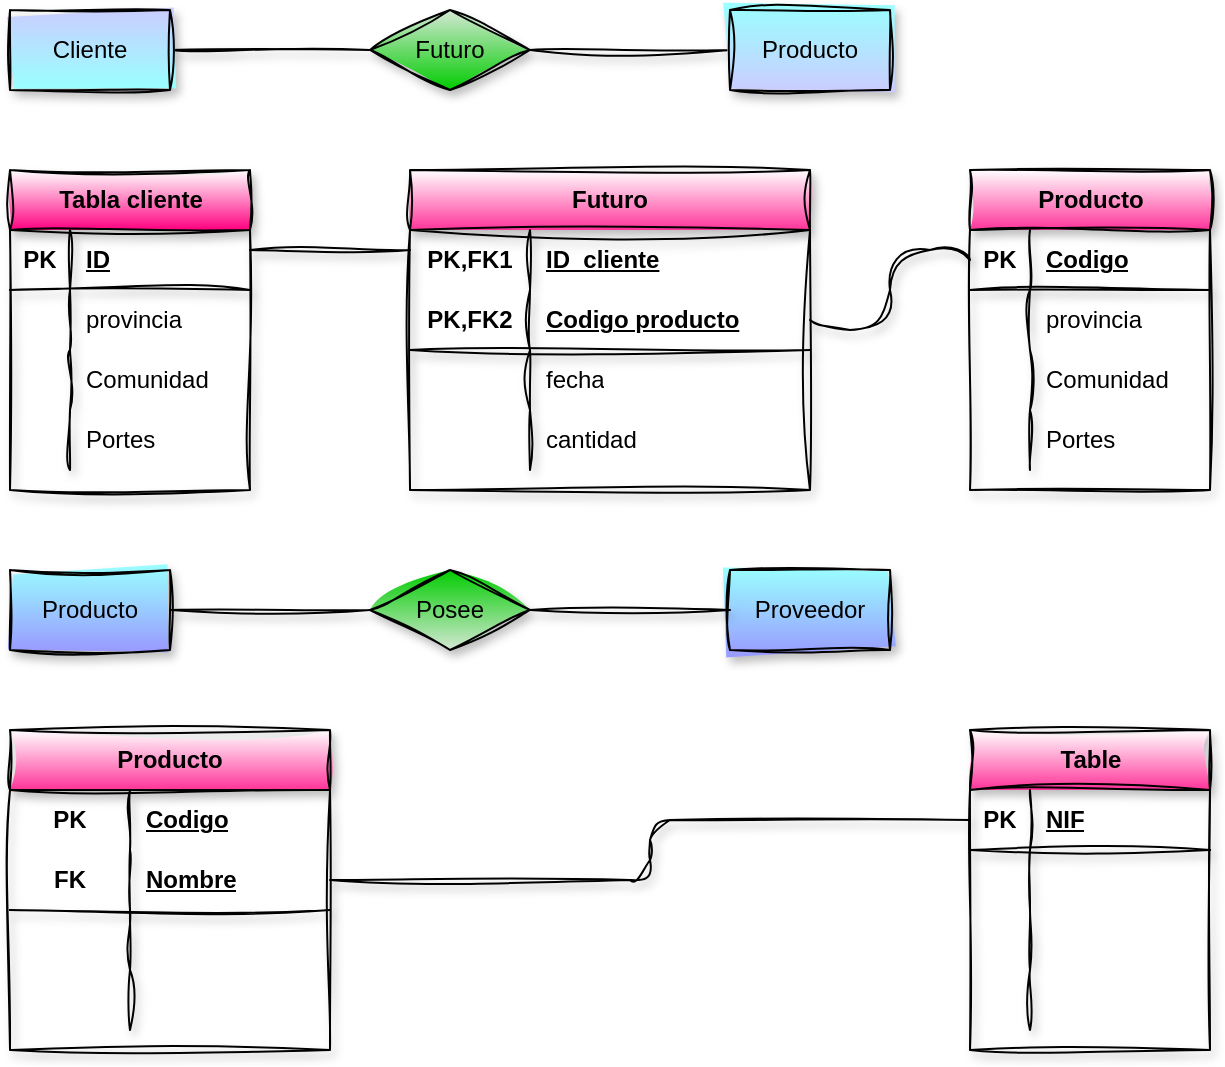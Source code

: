 <mxfile version="22.0.8" type="github">
  <diagram name="Página-1" id="GKiG6ilMAE0HbWkKIfmq">
    <mxGraphModel dx="1434" dy="795" grid="1" gridSize="10" guides="1" tooltips="1" connect="1" arrows="1" fold="1" page="1" pageScale="1" pageWidth="827" pageHeight="1169" math="0" shadow="0">
      <root>
        <mxCell id="0" />
        <mxCell id="1" parent="0" />
        <mxCell id="tUx_bZr2B5U-2YqyRoQI-4" style="edgeStyle=orthogonalEdgeStyle;rounded=0;orthogonalLoop=1;jettySize=auto;html=1;exitX=1;exitY=0.5;exitDx=0;exitDy=0;entryX=0;entryY=0.5;entryDx=0;entryDy=0;endArrow=none;endFill=0;shadow=1;sketch=1;curveFitting=1;jiggle=2;" edge="1" parent="1" source="tUx_bZr2B5U-2YqyRoQI-1" target="tUx_bZr2B5U-2YqyRoQI-2">
          <mxGeometry relative="1" as="geometry" />
        </mxCell>
        <mxCell id="tUx_bZr2B5U-2YqyRoQI-1" value="Cliente" style="rounded=0;whiteSpace=wrap;html=1;shadow=1;sketch=1;curveFitting=1;jiggle=2;gradientColor=#99FFFF;fillColor=#CCCCFF;" vertex="1" parent="1">
          <mxGeometry x="40" y="40" width="80" height="40" as="geometry" />
        </mxCell>
        <mxCell id="tUx_bZr2B5U-2YqyRoQI-5" style="edgeStyle=orthogonalEdgeStyle;rounded=0;orthogonalLoop=1;jettySize=auto;html=1;exitX=1;exitY=0.5;exitDx=0;exitDy=0;entryX=0;entryY=0.5;entryDx=0;entryDy=0;endArrow=none;endFill=0;shadow=1;sketch=1;curveFitting=1;jiggle=2;" edge="1" parent="1" source="tUx_bZr2B5U-2YqyRoQI-2" target="tUx_bZr2B5U-2YqyRoQI-3">
          <mxGeometry relative="1" as="geometry" />
        </mxCell>
        <mxCell id="tUx_bZr2B5U-2YqyRoQI-2" value="Futuro" style="rhombus;whiteSpace=wrap;html=1;shadow=1;sketch=1;curveFitting=1;jiggle=2;gradientColor=#00CC00;fillColor=#D5E8D4;" vertex="1" parent="1">
          <mxGeometry x="220" y="40" width="80" height="40" as="geometry" />
        </mxCell>
        <mxCell id="tUx_bZr2B5U-2YqyRoQI-3" value="Producto" style="rounded=0;whiteSpace=wrap;html=1;shadow=1;sketch=1;curveFitting=1;jiggle=2;gradientColor=#CCCCFF;fillColor=#99FFFF;" vertex="1" parent="1">
          <mxGeometry x="400" y="40" width="80" height="40" as="geometry" />
        </mxCell>
        <mxCell id="tUx_bZr2B5U-2YqyRoQI-6" value="Tabla cliente" style="shape=table;startSize=30;container=1;collapsible=1;childLayout=tableLayout;fixedRows=1;rowLines=0;fontStyle=1;align=center;resizeLast=1;html=1;shadow=1;sketch=1;curveFitting=1;jiggle=2;gradientColor=#FF0080;" vertex="1" parent="1">
          <mxGeometry x="40" y="120" width="120" height="160" as="geometry" />
        </mxCell>
        <mxCell id="tUx_bZr2B5U-2YqyRoQI-7" value="" style="shape=tableRow;horizontal=0;startSize=0;swimlaneHead=0;swimlaneBody=0;fillColor=none;collapsible=0;dropTarget=0;points=[[0,0.5],[1,0.5]];portConstraint=eastwest;top=0;left=0;right=0;bottom=1;shadow=1;sketch=1;curveFitting=1;jiggle=2;" vertex="1" parent="tUx_bZr2B5U-2YqyRoQI-6">
          <mxGeometry y="30" width="120" height="30" as="geometry" />
        </mxCell>
        <mxCell id="tUx_bZr2B5U-2YqyRoQI-8" value="PK" style="shape=partialRectangle;connectable=0;fillColor=none;top=0;left=0;bottom=0;right=0;fontStyle=1;overflow=hidden;whiteSpace=wrap;html=1;shadow=1;sketch=1;curveFitting=1;jiggle=2;" vertex="1" parent="tUx_bZr2B5U-2YqyRoQI-7">
          <mxGeometry width="30" height="30" as="geometry">
            <mxRectangle width="30" height="30" as="alternateBounds" />
          </mxGeometry>
        </mxCell>
        <mxCell id="tUx_bZr2B5U-2YqyRoQI-9" value="ID" style="shape=partialRectangle;connectable=0;fillColor=none;top=0;left=0;bottom=0;right=0;align=left;spacingLeft=6;fontStyle=5;overflow=hidden;whiteSpace=wrap;html=1;shadow=1;sketch=1;curveFitting=1;jiggle=2;" vertex="1" parent="tUx_bZr2B5U-2YqyRoQI-7">
          <mxGeometry x="30" width="90" height="30" as="geometry">
            <mxRectangle width="90" height="30" as="alternateBounds" />
          </mxGeometry>
        </mxCell>
        <mxCell id="tUx_bZr2B5U-2YqyRoQI-10" value="" style="shape=tableRow;horizontal=0;startSize=0;swimlaneHead=0;swimlaneBody=0;fillColor=none;collapsible=0;dropTarget=0;points=[[0,0.5],[1,0.5]];portConstraint=eastwest;top=0;left=0;right=0;bottom=0;shadow=1;sketch=1;curveFitting=1;jiggle=2;" vertex="1" parent="tUx_bZr2B5U-2YqyRoQI-6">
          <mxGeometry y="60" width="120" height="30" as="geometry" />
        </mxCell>
        <mxCell id="tUx_bZr2B5U-2YqyRoQI-11" value="" style="shape=partialRectangle;connectable=0;fillColor=none;top=0;left=0;bottom=0;right=0;editable=1;overflow=hidden;whiteSpace=wrap;html=1;shadow=1;sketch=1;curveFitting=1;jiggle=2;" vertex="1" parent="tUx_bZr2B5U-2YqyRoQI-10">
          <mxGeometry width="30" height="30" as="geometry">
            <mxRectangle width="30" height="30" as="alternateBounds" />
          </mxGeometry>
        </mxCell>
        <mxCell id="tUx_bZr2B5U-2YqyRoQI-12" value="provincia" style="shape=partialRectangle;connectable=0;fillColor=none;top=0;left=0;bottom=0;right=0;align=left;spacingLeft=6;overflow=hidden;whiteSpace=wrap;html=1;shadow=1;sketch=1;curveFitting=1;jiggle=2;" vertex="1" parent="tUx_bZr2B5U-2YqyRoQI-10">
          <mxGeometry x="30" width="90" height="30" as="geometry">
            <mxRectangle width="90" height="30" as="alternateBounds" />
          </mxGeometry>
        </mxCell>
        <mxCell id="tUx_bZr2B5U-2YqyRoQI-13" value="" style="shape=tableRow;horizontal=0;startSize=0;swimlaneHead=0;swimlaneBody=0;fillColor=none;collapsible=0;dropTarget=0;points=[[0,0.5],[1,0.5]];portConstraint=eastwest;top=0;left=0;right=0;bottom=0;shadow=1;sketch=1;curveFitting=1;jiggle=2;" vertex="1" parent="tUx_bZr2B5U-2YqyRoQI-6">
          <mxGeometry y="90" width="120" height="30" as="geometry" />
        </mxCell>
        <mxCell id="tUx_bZr2B5U-2YqyRoQI-14" value="" style="shape=partialRectangle;connectable=0;fillColor=none;top=0;left=0;bottom=0;right=0;editable=1;overflow=hidden;whiteSpace=wrap;html=1;shadow=1;sketch=1;curveFitting=1;jiggle=2;" vertex="1" parent="tUx_bZr2B5U-2YqyRoQI-13">
          <mxGeometry width="30" height="30" as="geometry">
            <mxRectangle width="30" height="30" as="alternateBounds" />
          </mxGeometry>
        </mxCell>
        <mxCell id="tUx_bZr2B5U-2YqyRoQI-15" value="Comunidad" style="shape=partialRectangle;connectable=0;fillColor=none;top=0;left=0;bottom=0;right=0;align=left;spacingLeft=6;overflow=hidden;whiteSpace=wrap;html=1;shadow=1;sketch=1;curveFitting=1;jiggle=2;" vertex="1" parent="tUx_bZr2B5U-2YqyRoQI-13">
          <mxGeometry x="30" width="90" height="30" as="geometry">
            <mxRectangle width="90" height="30" as="alternateBounds" />
          </mxGeometry>
        </mxCell>
        <mxCell id="tUx_bZr2B5U-2YqyRoQI-16" value="" style="shape=tableRow;horizontal=0;startSize=0;swimlaneHead=0;swimlaneBody=0;fillColor=none;collapsible=0;dropTarget=0;points=[[0,0.5],[1,0.5]];portConstraint=eastwest;top=0;left=0;right=0;bottom=0;shadow=1;sketch=1;curveFitting=1;jiggle=2;" vertex="1" parent="tUx_bZr2B5U-2YqyRoQI-6">
          <mxGeometry y="120" width="120" height="30" as="geometry" />
        </mxCell>
        <mxCell id="tUx_bZr2B5U-2YqyRoQI-17" value="" style="shape=partialRectangle;connectable=0;fillColor=none;top=0;left=0;bottom=0;right=0;editable=1;overflow=hidden;whiteSpace=wrap;html=1;shadow=1;sketch=1;curveFitting=1;jiggle=2;" vertex="1" parent="tUx_bZr2B5U-2YqyRoQI-16">
          <mxGeometry width="30" height="30" as="geometry">
            <mxRectangle width="30" height="30" as="alternateBounds" />
          </mxGeometry>
        </mxCell>
        <mxCell id="tUx_bZr2B5U-2YqyRoQI-18" value="Portes" style="shape=partialRectangle;connectable=0;fillColor=none;top=0;left=0;bottom=0;right=0;align=left;spacingLeft=6;overflow=hidden;whiteSpace=wrap;html=1;shadow=1;sketch=1;curveFitting=1;jiggle=2;" vertex="1" parent="tUx_bZr2B5U-2YqyRoQI-16">
          <mxGeometry x="30" width="90" height="30" as="geometry">
            <mxRectangle width="90" height="30" as="alternateBounds" />
          </mxGeometry>
        </mxCell>
        <mxCell id="tUx_bZr2B5U-2YqyRoQI-51" value="Futuro" style="shape=table;startSize=30;container=1;collapsible=1;childLayout=tableLayout;fixedRows=1;rowLines=0;fontStyle=1;align=center;resizeLast=1;html=1;whiteSpace=wrap;shadow=1;sketch=1;curveFitting=1;jiggle=2;gradientColor=#FF3399;" vertex="1" parent="1">
          <mxGeometry x="240" y="120" width="200" height="160" as="geometry" />
        </mxCell>
        <mxCell id="tUx_bZr2B5U-2YqyRoQI-52" value="" style="shape=tableRow;horizontal=0;startSize=0;swimlaneHead=0;swimlaneBody=0;fillColor=none;collapsible=0;dropTarget=0;points=[[0,0.5],[1,0.5]];portConstraint=eastwest;top=0;left=0;right=0;bottom=0;html=1;shadow=1;sketch=1;curveFitting=1;jiggle=2;" vertex="1" parent="tUx_bZr2B5U-2YqyRoQI-51">
          <mxGeometry y="30" width="200" height="30" as="geometry" />
        </mxCell>
        <mxCell id="tUx_bZr2B5U-2YqyRoQI-53" value="PK,FK1" style="shape=partialRectangle;connectable=0;fillColor=none;top=0;left=0;bottom=0;right=0;fontStyle=1;overflow=hidden;html=1;whiteSpace=wrap;shadow=1;sketch=1;curveFitting=1;jiggle=2;" vertex="1" parent="tUx_bZr2B5U-2YqyRoQI-52">
          <mxGeometry width="60" height="30" as="geometry">
            <mxRectangle width="60" height="30" as="alternateBounds" />
          </mxGeometry>
        </mxCell>
        <mxCell id="tUx_bZr2B5U-2YqyRoQI-54" value="ID_cliente" style="shape=partialRectangle;connectable=0;fillColor=none;top=0;left=0;bottom=0;right=0;align=left;spacingLeft=6;fontStyle=5;overflow=hidden;html=1;whiteSpace=wrap;shadow=1;sketch=1;curveFitting=1;jiggle=2;" vertex="1" parent="tUx_bZr2B5U-2YqyRoQI-52">
          <mxGeometry x="60" width="140" height="30" as="geometry">
            <mxRectangle width="140" height="30" as="alternateBounds" />
          </mxGeometry>
        </mxCell>
        <mxCell id="tUx_bZr2B5U-2YqyRoQI-55" value="" style="shape=tableRow;horizontal=0;startSize=0;swimlaneHead=0;swimlaneBody=0;fillColor=none;collapsible=0;dropTarget=0;points=[[0,0.5],[1,0.5]];portConstraint=eastwest;top=0;left=0;right=0;bottom=1;html=1;shadow=1;sketch=1;curveFitting=1;jiggle=2;" vertex="1" parent="tUx_bZr2B5U-2YqyRoQI-51">
          <mxGeometry y="60" width="200" height="30" as="geometry" />
        </mxCell>
        <mxCell id="tUx_bZr2B5U-2YqyRoQI-56" value="PK,FK2" style="shape=partialRectangle;connectable=0;fillColor=none;top=0;left=0;bottom=0;right=0;fontStyle=1;overflow=hidden;html=1;whiteSpace=wrap;shadow=1;sketch=1;curveFitting=1;jiggle=2;" vertex="1" parent="tUx_bZr2B5U-2YqyRoQI-55">
          <mxGeometry width="60" height="30" as="geometry">
            <mxRectangle width="60" height="30" as="alternateBounds" />
          </mxGeometry>
        </mxCell>
        <mxCell id="tUx_bZr2B5U-2YqyRoQI-57" value="Codigo producto" style="shape=partialRectangle;connectable=0;fillColor=none;top=0;left=0;bottom=0;right=0;align=left;spacingLeft=6;fontStyle=5;overflow=hidden;html=1;whiteSpace=wrap;shadow=1;sketch=1;curveFitting=1;jiggle=2;" vertex="1" parent="tUx_bZr2B5U-2YqyRoQI-55">
          <mxGeometry x="60" width="140" height="30" as="geometry">
            <mxRectangle width="140" height="30" as="alternateBounds" />
          </mxGeometry>
        </mxCell>
        <mxCell id="tUx_bZr2B5U-2YqyRoQI-58" value="" style="shape=tableRow;horizontal=0;startSize=0;swimlaneHead=0;swimlaneBody=0;fillColor=none;collapsible=0;dropTarget=0;points=[[0,0.5],[1,0.5]];portConstraint=eastwest;top=0;left=0;right=0;bottom=0;html=1;shadow=1;sketch=1;curveFitting=1;jiggle=2;" vertex="1" parent="tUx_bZr2B5U-2YqyRoQI-51">
          <mxGeometry y="90" width="200" height="30" as="geometry" />
        </mxCell>
        <mxCell id="tUx_bZr2B5U-2YqyRoQI-59" value="" style="shape=partialRectangle;connectable=0;fillColor=none;top=0;left=0;bottom=0;right=0;editable=1;overflow=hidden;html=1;whiteSpace=wrap;shadow=1;sketch=1;curveFitting=1;jiggle=2;" vertex="1" parent="tUx_bZr2B5U-2YqyRoQI-58">
          <mxGeometry width="60" height="30" as="geometry">
            <mxRectangle width="60" height="30" as="alternateBounds" />
          </mxGeometry>
        </mxCell>
        <mxCell id="tUx_bZr2B5U-2YqyRoQI-60" value="fecha" style="shape=partialRectangle;connectable=0;fillColor=none;top=0;left=0;bottom=0;right=0;align=left;spacingLeft=6;overflow=hidden;html=1;whiteSpace=wrap;shadow=1;sketch=1;curveFitting=1;jiggle=2;" vertex="1" parent="tUx_bZr2B5U-2YqyRoQI-58">
          <mxGeometry x="60" width="140" height="30" as="geometry">
            <mxRectangle width="140" height="30" as="alternateBounds" />
          </mxGeometry>
        </mxCell>
        <mxCell id="tUx_bZr2B5U-2YqyRoQI-61" value="" style="shape=tableRow;horizontal=0;startSize=0;swimlaneHead=0;swimlaneBody=0;fillColor=none;collapsible=0;dropTarget=0;points=[[0,0.5],[1,0.5]];portConstraint=eastwest;top=0;left=0;right=0;bottom=0;html=1;shadow=1;sketch=1;curveFitting=1;jiggle=2;" vertex="1" parent="tUx_bZr2B5U-2YqyRoQI-51">
          <mxGeometry y="120" width="200" height="30" as="geometry" />
        </mxCell>
        <mxCell id="tUx_bZr2B5U-2YqyRoQI-62" value="" style="shape=partialRectangle;connectable=0;fillColor=none;top=0;left=0;bottom=0;right=0;editable=1;overflow=hidden;html=1;whiteSpace=wrap;shadow=1;sketch=1;curveFitting=1;jiggle=2;" vertex="1" parent="tUx_bZr2B5U-2YqyRoQI-61">
          <mxGeometry width="60" height="30" as="geometry">
            <mxRectangle width="60" height="30" as="alternateBounds" />
          </mxGeometry>
        </mxCell>
        <mxCell id="tUx_bZr2B5U-2YqyRoQI-63" value="cantidad" style="shape=partialRectangle;connectable=0;fillColor=none;top=0;left=0;bottom=0;right=0;align=left;spacingLeft=6;overflow=hidden;html=1;whiteSpace=wrap;shadow=1;sketch=1;curveFitting=1;jiggle=2;" vertex="1" parent="tUx_bZr2B5U-2YqyRoQI-61">
          <mxGeometry x="60" width="140" height="30" as="geometry">
            <mxRectangle width="140" height="30" as="alternateBounds" />
          </mxGeometry>
        </mxCell>
        <mxCell id="tUx_bZr2B5U-2YqyRoQI-64" value="Producto" style="shape=table;startSize=30;container=1;collapsible=1;childLayout=tableLayout;fixedRows=1;rowLines=0;fontStyle=1;align=center;resizeLast=1;html=1;shadow=1;sketch=1;curveFitting=1;jiggle=2;gradientColor=#FF3399;" vertex="1" parent="1">
          <mxGeometry x="520" y="120" width="120" height="160" as="geometry" />
        </mxCell>
        <mxCell id="tUx_bZr2B5U-2YqyRoQI-65" value="" style="shape=tableRow;horizontal=0;startSize=0;swimlaneHead=0;swimlaneBody=0;fillColor=none;collapsible=0;dropTarget=0;points=[[0,0.5],[1,0.5]];portConstraint=eastwest;top=0;left=0;right=0;bottom=1;shadow=1;sketch=1;curveFitting=1;jiggle=2;" vertex="1" parent="tUx_bZr2B5U-2YqyRoQI-64">
          <mxGeometry y="30" width="120" height="30" as="geometry" />
        </mxCell>
        <mxCell id="tUx_bZr2B5U-2YqyRoQI-66" value="PK" style="shape=partialRectangle;connectable=0;fillColor=none;top=0;left=0;bottom=0;right=0;fontStyle=1;overflow=hidden;whiteSpace=wrap;html=1;shadow=1;sketch=1;curveFitting=1;jiggle=2;" vertex="1" parent="tUx_bZr2B5U-2YqyRoQI-65">
          <mxGeometry width="30" height="30" as="geometry">
            <mxRectangle width="30" height="30" as="alternateBounds" />
          </mxGeometry>
        </mxCell>
        <mxCell id="tUx_bZr2B5U-2YqyRoQI-67" value="Codigo" style="shape=partialRectangle;connectable=0;fillColor=none;top=0;left=0;bottom=0;right=0;align=left;spacingLeft=6;fontStyle=5;overflow=hidden;whiteSpace=wrap;html=1;shadow=1;sketch=1;curveFitting=1;jiggle=2;" vertex="1" parent="tUx_bZr2B5U-2YqyRoQI-65">
          <mxGeometry x="30" width="90" height="30" as="geometry">
            <mxRectangle width="90" height="30" as="alternateBounds" />
          </mxGeometry>
        </mxCell>
        <mxCell id="tUx_bZr2B5U-2YqyRoQI-68" value="" style="shape=tableRow;horizontal=0;startSize=0;swimlaneHead=0;swimlaneBody=0;fillColor=none;collapsible=0;dropTarget=0;points=[[0,0.5],[1,0.5]];portConstraint=eastwest;top=0;left=0;right=0;bottom=0;shadow=1;sketch=1;curveFitting=1;jiggle=2;" vertex="1" parent="tUx_bZr2B5U-2YqyRoQI-64">
          <mxGeometry y="60" width="120" height="30" as="geometry" />
        </mxCell>
        <mxCell id="tUx_bZr2B5U-2YqyRoQI-69" value="" style="shape=partialRectangle;connectable=0;fillColor=none;top=0;left=0;bottom=0;right=0;editable=1;overflow=hidden;whiteSpace=wrap;html=1;shadow=1;sketch=1;curveFitting=1;jiggle=2;" vertex="1" parent="tUx_bZr2B5U-2YqyRoQI-68">
          <mxGeometry width="30" height="30" as="geometry">
            <mxRectangle width="30" height="30" as="alternateBounds" />
          </mxGeometry>
        </mxCell>
        <mxCell id="tUx_bZr2B5U-2YqyRoQI-70" value="provincia" style="shape=partialRectangle;connectable=0;fillColor=none;top=0;left=0;bottom=0;right=0;align=left;spacingLeft=6;overflow=hidden;whiteSpace=wrap;html=1;shadow=1;sketch=1;curveFitting=1;jiggle=2;" vertex="1" parent="tUx_bZr2B5U-2YqyRoQI-68">
          <mxGeometry x="30" width="90" height="30" as="geometry">
            <mxRectangle width="90" height="30" as="alternateBounds" />
          </mxGeometry>
        </mxCell>
        <mxCell id="tUx_bZr2B5U-2YqyRoQI-71" value="" style="shape=tableRow;horizontal=0;startSize=0;swimlaneHead=0;swimlaneBody=0;fillColor=none;collapsible=0;dropTarget=0;points=[[0,0.5],[1,0.5]];portConstraint=eastwest;top=0;left=0;right=0;bottom=0;shadow=1;sketch=1;curveFitting=1;jiggle=2;" vertex="1" parent="tUx_bZr2B5U-2YqyRoQI-64">
          <mxGeometry y="90" width="120" height="30" as="geometry" />
        </mxCell>
        <mxCell id="tUx_bZr2B5U-2YqyRoQI-72" value="" style="shape=partialRectangle;connectable=0;fillColor=none;top=0;left=0;bottom=0;right=0;editable=1;overflow=hidden;whiteSpace=wrap;html=1;shadow=1;sketch=1;curveFitting=1;jiggle=2;" vertex="1" parent="tUx_bZr2B5U-2YqyRoQI-71">
          <mxGeometry width="30" height="30" as="geometry">
            <mxRectangle width="30" height="30" as="alternateBounds" />
          </mxGeometry>
        </mxCell>
        <mxCell id="tUx_bZr2B5U-2YqyRoQI-73" value="Comunidad" style="shape=partialRectangle;connectable=0;fillColor=none;top=0;left=0;bottom=0;right=0;align=left;spacingLeft=6;overflow=hidden;whiteSpace=wrap;html=1;shadow=1;sketch=1;curveFitting=1;jiggle=2;" vertex="1" parent="tUx_bZr2B5U-2YqyRoQI-71">
          <mxGeometry x="30" width="90" height="30" as="geometry">
            <mxRectangle width="90" height="30" as="alternateBounds" />
          </mxGeometry>
        </mxCell>
        <mxCell id="tUx_bZr2B5U-2YqyRoQI-74" value="" style="shape=tableRow;horizontal=0;startSize=0;swimlaneHead=0;swimlaneBody=0;fillColor=none;collapsible=0;dropTarget=0;points=[[0,0.5],[1,0.5]];portConstraint=eastwest;top=0;left=0;right=0;bottom=0;shadow=1;sketch=1;curveFitting=1;jiggle=2;" vertex="1" parent="tUx_bZr2B5U-2YqyRoQI-64">
          <mxGeometry y="120" width="120" height="30" as="geometry" />
        </mxCell>
        <mxCell id="tUx_bZr2B5U-2YqyRoQI-75" value="" style="shape=partialRectangle;connectable=0;fillColor=none;top=0;left=0;bottom=0;right=0;editable=1;overflow=hidden;whiteSpace=wrap;html=1;shadow=1;sketch=1;curveFitting=1;jiggle=2;" vertex="1" parent="tUx_bZr2B5U-2YqyRoQI-74">
          <mxGeometry width="30" height="30" as="geometry">
            <mxRectangle width="30" height="30" as="alternateBounds" />
          </mxGeometry>
        </mxCell>
        <mxCell id="tUx_bZr2B5U-2YqyRoQI-76" value="Portes" style="shape=partialRectangle;connectable=0;fillColor=none;top=0;left=0;bottom=0;right=0;align=left;spacingLeft=6;overflow=hidden;whiteSpace=wrap;html=1;shadow=1;sketch=1;curveFitting=1;jiggle=2;" vertex="1" parent="tUx_bZr2B5U-2YqyRoQI-74">
          <mxGeometry x="30" width="90" height="30" as="geometry">
            <mxRectangle width="90" height="30" as="alternateBounds" />
          </mxGeometry>
        </mxCell>
        <mxCell id="tUx_bZr2B5U-2YqyRoQI-77" style="edgeStyle=orthogonalEdgeStyle;rounded=0;orthogonalLoop=1;jettySize=auto;html=1;exitX=1;exitY=0.5;exitDx=0;exitDy=0;entryX=0;entryY=0.5;entryDx=0;entryDy=0;endArrow=none;endFill=0;shadow=1;sketch=1;curveFitting=1;jiggle=2;" edge="1" parent="1">
          <mxGeometry relative="1" as="geometry">
            <mxPoint x="160" y="160" as="sourcePoint" />
            <mxPoint x="240" y="160" as="targetPoint" />
          </mxGeometry>
        </mxCell>
        <mxCell id="tUx_bZr2B5U-2YqyRoQI-78" style="edgeStyle=orthogonalEdgeStyle;orthogonalLoop=1;jettySize=auto;html=1;exitX=1;exitY=0.5;exitDx=0;exitDy=0;entryX=0;entryY=0.5;entryDx=0;entryDy=0;endArrow=none;endFill=0;curved=1;shadow=1;sketch=1;curveFitting=1;jiggle=2;" edge="1" parent="1" source="tUx_bZr2B5U-2YqyRoQI-55" target="tUx_bZr2B5U-2YqyRoQI-65">
          <mxGeometry relative="1" as="geometry">
            <Array as="points">
              <mxPoint x="440" y="200" />
              <mxPoint x="480" y="200" />
              <mxPoint x="480" y="160" />
              <mxPoint x="520" y="160" />
            </Array>
          </mxGeometry>
        </mxCell>
        <mxCell id="tUx_bZr2B5U-2YqyRoQI-84" style="edgeStyle=orthogonalEdgeStyle;rounded=0;orthogonalLoop=1;jettySize=auto;html=1;exitX=1;exitY=0.5;exitDx=0;exitDy=0;entryX=0;entryY=0.5;entryDx=0;entryDy=0;endArrow=none;endFill=0;shadow=1;sketch=1;curveFitting=1;jiggle=2;" edge="1" parent="1" source="tUx_bZr2B5U-2YqyRoQI-80" target="tUx_bZr2B5U-2YqyRoQI-82">
          <mxGeometry relative="1" as="geometry" />
        </mxCell>
        <mxCell id="tUx_bZr2B5U-2YqyRoQI-80" value="Producto" style="whiteSpace=wrap;html=1;shadow=1;sketch=1;curveFitting=1;jiggle=2;gradientColor=#9999FF;fillColor=#99FFFF;" vertex="1" parent="1">
          <mxGeometry x="40" y="320" width="80" height="40" as="geometry" />
        </mxCell>
        <mxCell id="tUx_bZr2B5U-2YqyRoQI-81" value="Proveedor" style="whiteSpace=wrap;html=1;shadow=1;sketch=1;curveFitting=1;jiggle=2;gradientColor=#9999FF;fillColor=#99FFFF;" vertex="1" parent="1">
          <mxGeometry x="400" y="320" width="80" height="40" as="geometry" />
        </mxCell>
        <mxCell id="tUx_bZr2B5U-2YqyRoQI-85" style="edgeStyle=orthogonalEdgeStyle;rounded=0;orthogonalLoop=1;jettySize=auto;html=1;exitX=1;exitY=0.5;exitDx=0;exitDy=0;endArrow=none;endFill=0;shadow=1;sketch=1;curveFitting=1;jiggle=2;" edge="1" parent="1" source="tUx_bZr2B5U-2YqyRoQI-82" target="tUx_bZr2B5U-2YqyRoQI-81">
          <mxGeometry relative="1" as="geometry" />
        </mxCell>
        <mxCell id="tUx_bZr2B5U-2YqyRoQI-82" value="Posee" style="rhombus;whiteSpace=wrap;html=1;shadow=1;sketch=1;curveFitting=1;jiggle=2;gradientColor=#D5E8D4;fillColor=#00CC00;" vertex="1" parent="1">
          <mxGeometry x="220" y="320" width="80" height="40" as="geometry" />
        </mxCell>
        <mxCell id="tUx_bZr2B5U-2YqyRoQI-113" value="Producto" style="shape=table;startSize=30;container=1;collapsible=1;childLayout=tableLayout;fixedRows=1;rowLines=0;fontStyle=1;align=center;resizeLast=1;html=1;whiteSpace=wrap;swimlaneFillColor=none;gradientColor=#FF3399;shadow=1;sketch=1;curveFitting=1;jiggle=2;" vertex="1" parent="1">
          <mxGeometry x="40" y="400" width="160" height="160" as="geometry" />
        </mxCell>
        <mxCell id="tUx_bZr2B5U-2YqyRoQI-114" value="" style="shape=tableRow;horizontal=0;startSize=0;swimlaneHead=0;swimlaneBody=0;fillColor=none;collapsible=0;dropTarget=0;points=[[0,0.5],[1,0.5]];portConstraint=eastwest;top=0;left=0;right=0;bottom=0;html=1;shadow=1;sketch=1;curveFitting=1;jiggle=2;" vertex="1" parent="tUx_bZr2B5U-2YqyRoQI-113">
          <mxGeometry y="30" width="160" height="30" as="geometry" />
        </mxCell>
        <mxCell id="tUx_bZr2B5U-2YqyRoQI-115" value="PK" style="shape=partialRectangle;connectable=0;fillColor=none;top=0;left=0;bottom=0;right=0;fontStyle=1;overflow=hidden;html=1;whiteSpace=wrap;shadow=1;sketch=1;curveFitting=1;jiggle=2;" vertex="1" parent="tUx_bZr2B5U-2YqyRoQI-114">
          <mxGeometry width="60" height="30" as="geometry">
            <mxRectangle width="60" height="30" as="alternateBounds" />
          </mxGeometry>
        </mxCell>
        <mxCell id="tUx_bZr2B5U-2YqyRoQI-116" value="Codigo" style="shape=partialRectangle;connectable=0;fillColor=none;top=0;left=0;bottom=0;right=0;align=left;spacingLeft=6;fontStyle=5;overflow=hidden;html=1;whiteSpace=wrap;shadow=1;sketch=1;curveFitting=1;jiggle=2;" vertex="1" parent="tUx_bZr2B5U-2YqyRoQI-114">
          <mxGeometry x="60" width="100" height="30" as="geometry">
            <mxRectangle width="100" height="30" as="alternateBounds" />
          </mxGeometry>
        </mxCell>
        <mxCell id="tUx_bZr2B5U-2YqyRoQI-117" value="" style="shape=tableRow;horizontal=0;startSize=0;swimlaneHead=0;swimlaneBody=0;fillColor=none;collapsible=0;dropTarget=0;points=[[0,0.5],[1,0.5]];portConstraint=eastwest;top=0;left=0;right=0;bottom=1;html=1;shadow=1;sketch=1;curveFitting=1;jiggle=2;" vertex="1" parent="tUx_bZr2B5U-2YqyRoQI-113">
          <mxGeometry y="60" width="160" height="30" as="geometry" />
        </mxCell>
        <mxCell id="tUx_bZr2B5U-2YqyRoQI-118" value="FK" style="shape=partialRectangle;connectable=0;fillColor=none;top=0;left=0;bottom=0;right=0;fontStyle=1;overflow=hidden;html=1;whiteSpace=wrap;shadow=1;sketch=1;curveFitting=1;jiggle=2;" vertex="1" parent="tUx_bZr2B5U-2YqyRoQI-117">
          <mxGeometry width="60" height="30" as="geometry">
            <mxRectangle width="60" height="30" as="alternateBounds" />
          </mxGeometry>
        </mxCell>
        <mxCell id="tUx_bZr2B5U-2YqyRoQI-119" value="Nombre" style="shape=partialRectangle;connectable=0;fillColor=none;top=0;left=0;bottom=0;right=0;align=left;spacingLeft=6;fontStyle=5;overflow=hidden;html=1;whiteSpace=wrap;shadow=1;sketch=1;curveFitting=1;jiggle=2;" vertex="1" parent="tUx_bZr2B5U-2YqyRoQI-117">
          <mxGeometry x="60" width="100" height="30" as="geometry">
            <mxRectangle width="100" height="30" as="alternateBounds" />
          </mxGeometry>
        </mxCell>
        <mxCell id="tUx_bZr2B5U-2YqyRoQI-120" value="" style="shape=tableRow;horizontal=0;startSize=0;swimlaneHead=0;swimlaneBody=0;fillColor=none;collapsible=0;dropTarget=0;points=[[0,0.5],[1,0.5]];portConstraint=eastwest;top=0;left=0;right=0;bottom=0;html=1;shadow=1;sketch=1;curveFitting=1;jiggle=2;" vertex="1" parent="tUx_bZr2B5U-2YqyRoQI-113">
          <mxGeometry y="90" width="160" height="30" as="geometry" />
        </mxCell>
        <mxCell id="tUx_bZr2B5U-2YqyRoQI-121" value="" style="shape=partialRectangle;connectable=0;fillColor=none;top=0;left=0;bottom=0;right=0;editable=1;overflow=hidden;html=1;whiteSpace=wrap;shadow=1;sketch=1;curveFitting=1;jiggle=2;" vertex="1" parent="tUx_bZr2B5U-2YqyRoQI-120">
          <mxGeometry width="60" height="30" as="geometry">
            <mxRectangle width="60" height="30" as="alternateBounds" />
          </mxGeometry>
        </mxCell>
        <mxCell id="tUx_bZr2B5U-2YqyRoQI-122" value="" style="shape=partialRectangle;connectable=0;fillColor=none;top=0;left=0;bottom=0;right=0;align=left;spacingLeft=6;overflow=hidden;html=1;whiteSpace=wrap;shadow=1;sketch=1;curveFitting=1;jiggle=2;" vertex="1" parent="tUx_bZr2B5U-2YqyRoQI-120">
          <mxGeometry x="60" width="100" height="30" as="geometry">
            <mxRectangle width="100" height="30" as="alternateBounds" />
          </mxGeometry>
        </mxCell>
        <mxCell id="tUx_bZr2B5U-2YqyRoQI-123" value="" style="shape=tableRow;horizontal=0;startSize=0;swimlaneHead=0;swimlaneBody=0;fillColor=none;collapsible=0;dropTarget=0;points=[[0,0.5],[1,0.5]];portConstraint=eastwest;top=0;left=0;right=0;bottom=0;html=1;shadow=1;sketch=1;curveFitting=1;jiggle=2;" vertex="1" parent="tUx_bZr2B5U-2YqyRoQI-113">
          <mxGeometry y="120" width="160" height="30" as="geometry" />
        </mxCell>
        <mxCell id="tUx_bZr2B5U-2YqyRoQI-124" value="" style="shape=partialRectangle;connectable=0;fillColor=none;top=0;left=0;bottom=0;right=0;editable=1;overflow=hidden;html=1;whiteSpace=wrap;shadow=1;sketch=1;curveFitting=1;jiggle=2;" vertex="1" parent="tUx_bZr2B5U-2YqyRoQI-123">
          <mxGeometry width="60" height="30" as="geometry">
            <mxRectangle width="60" height="30" as="alternateBounds" />
          </mxGeometry>
        </mxCell>
        <mxCell id="tUx_bZr2B5U-2YqyRoQI-125" value="" style="shape=partialRectangle;connectable=0;fillColor=none;top=0;left=0;bottom=0;right=0;align=left;spacingLeft=6;overflow=hidden;html=1;whiteSpace=wrap;shadow=1;sketch=1;curveFitting=1;jiggle=2;" vertex="1" parent="tUx_bZr2B5U-2YqyRoQI-123">
          <mxGeometry x="60" width="100" height="30" as="geometry">
            <mxRectangle width="100" height="30" as="alternateBounds" />
          </mxGeometry>
        </mxCell>
        <mxCell id="tUx_bZr2B5U-2YqyRoQI-126" value="Table" style="shape=table;startSize=30;container=1;collapsible=1;childLayout=tableLayout;fixedRows=1;rowLines=0;fontStyle=1;align=center;resizeLast=1;html=1;sketch=1;curveFitting=1;jiggle=2;shadow=1;gradientColor=#FF3399;" vertex="1" parent="1">
          <mxGeometry x="520" y="400" width="120" height="160" as="geometry" />
        </mxCell>
        <mxCell id="tUx_bZr2B5U-2YqyRoQI-127" value="" style="shape=tableRow;horizontal=0;startSize=0;swimlaneHead=0;swimlaneBody=0;fillColor=none;collapsible=0;dropTarget=0;points=[[0,0.5],[1,0.5]];portConstraint=eastwest;top=0;left=0;right=0;bottom=1;sketch=1;curveFitting=1;jiggle=2;shadow=1;" vertex="1" parent="tUx_bZr2B5U-2YqyRoQI-126">
          <mxGeometry y="30" width="120" height="30" as="geometry" />
        </mxCell>
        <mxCell id="tUx_bZr2B5U-2YqyRoQI-128" value="PK" style="shape=partialRectangle;connectable=0;fillColor=none;top=0;left=0;bottom=0;right=0;fontStyle=1;overflow=hidden;whiteSpace=wrap;html=1;sketch=1;curveFitting=1;jiggle=2;shadow=1;" vertex="1" parent="tUx_bZr2B5U-2YqyRoQI-127">
          <mxGeometry width="30" height="30" as="geometry">
            <mxRectangle width="30" height="30" as="alternateBounds" />
          </mxGeometry>
        </mxCell>
        <mxCell id="tUx_bZr2B5U-2YqyRoQI-129" value="NIF" style="shape=partialRectangle;connectable=0;fillColor=none;top=0;left=0;bottom=0;right=0;align=left;spacingLeft=6;fontStyle=5;overflow=hidden;whiteSpace=wrap;html=1;sketch=1;curveFitting=1;jiggle=2;shadow=1;" vertex="1" parent="tUx_bZr2B5U-2YqyRoQI-127">
          <mxGeometry x="30" width="90" height="30" as="geometry">
            <mxRectangle width="90" height="30" as="alternateBounds" />
          </mxGeometry>
        </mxCell>
        <mxCell id="tUx_bZr2B5U-2YqyRoQI-130" value="" style="shape=tableRow;horizontal=0;startSize=0;swimlaneHead=0;swimlaneBody=0;fillColor=none;collapsible=0;dropTarget=0;points=[[0,0.5],[1,0.5]];portConstraint=eastwest;top=0;left=0;right=0;bottom=0;sketch=1;curveFitting=1;jiggle=2;shadow=1;" vertex="1" parent="tUx_bZr2B5U-2YqyRoQI-126">
          <mxGeometry y="60" width="120" height="30" as="geometry" />
        </mxCell>
        <mxCell id="tUx_bZr2B5U-2YqyRoQI-131" value="" style="shape=partialRectangle;connectable=0;fillColor=none;top=0;left=0;bottom=0;right=0;editable=1;overflow=hidden;whiteSpace=wrap;html=1;sketch=1;curveFitting=1;jiggle=2;shadow=1;" vertex="1" parent="tUx_bZr2B5U-2YqyRoQI-130">
          <mxGeometry width="30" height="30" as="geometry">
            <mxRectangle width="30" height="30" as="alternateBounds" />
          </mxGeometry>
        </mxCell>
        <mxCell id="tUx_bZr2B5U-2YqyRoQI-132" value="" style="shape=partialRectangle;connectable=0;fillColor=none;top=0;left=0;bottom=0;right=0;align=left;spacingLeft=6;overflow=hidden;whiteSpace=wrap;html=1;sketch=1;curveFitting=1;jiggle=2;shadow=1;" vertex="1" parent="tUx_bZr2B5U-2YqyRoQI-130">
          <mxGeometry x="30" width="90" height="30" as="geometry">
            <mxRectangle width="90" height="30" as="alternateBounds" />
          </mxGeometry>
        </mxCell>
        <mxCell id="tUx_bZr2B5U-2YqyRoQI-133" value="" style="shape=tableRow;horizontal=0;startSize=0;swimlaneHead=0;swimlaneBody=0;fillColor=none;collapsible=0;dropTarget=0;points=[[0,0.5],[1,0.5]];portConstraint=eastwest;top=0;left=0;right=0;bottom=0;sketch=1;curveFitting=1;jiggle=2;shadow=1;" vertex="1" parent="tUx_bZr2B5U-2YqyRoQI-126">
          <mxGeometry y="90" width="120" height="30" as="geometry" />
        </mxCell>
        <mxCell id="tUx_bZr2B5U-2YqyRoQI-134" value="" style="shape=partialRectangle;connectable=0;fillColor=none;top=0;left=0;bottom=0;right=0;editable=1;overflow=hidden;whiteSpace=wrap;html=1;sketch=1;curveFitting=1;jiggle=2;shadow=1;" vertex="1" parent="tUx_bZr2B5U-2YqyRoQI-133">
          <mxGeometry width="30" height="30" as="geometry">
            <mxRectangle width="30" height="30" as="alternateBounds" />
          </mxGeometry>
        </mxCell>
        <mxCell id="tUx_bZr2B5U-2YqyRoQI-135" value="" style="shape=partialRectangle;connectable=0;fillColor=none;top=0;left=0;bottom=0;right=0;align=left;spacingLeft=6;overflow=hidden;whiteSpace=wrap;html=1;sketch=1;curveFitting=1;jiggle=2;shadow=1;" vertex="1" parent="tUx_bZr2B5U-2YqyRoQI-133">
          <mxGeometry x="30" width="90" height="30" as="geometry">
            <mxRectangle width="90" height="30" as="alternateBounds" />
          </mxGeometry>
        </mxCell>
        <mxCell id="tUx_bZr2B5U-2YqyRoQI-136" value="" style="shape=tableRow;horizontal=0;startSize=0;swimlaneHead=0;swimlaneBody=0;fillColor=none;collapsible=0;dropTarget=0;points=[[0,0.5],[1,0.5]];portConstraint=eastwest;top=0;left=0;right=0;bottom=0;sketch=1;curveFitting=1;jiggle=2;shadow=1;" vertex="1" parent="tUx_bZr2B5U-2YqyRoQI-126">
          <mxGeometry y="120" width="120" height="30" as="geometry" />
        </mxCell>
        <mxCell id="tUx_bZr2B5U-2YqyRoQI-137" value="" style="shape=partialRectangle;connectable=0;fillColor=none;top=0;left=0;bottom=0;right=0;editable=1;overflow=hidden;whiteSpace=wrap;html=1;sketch=1;curveFitting=1;jiggle=2;shadow=1;" vertex="1" parent="tUx_bZr2B5U-2YqyRoQI-136">
          <mxGeometry width="30" height="30" as="geometry">
            <mxRectangle width="30" height="30" as="alternateBounds" />
          </mxGeometry>
        </mxCell>
        <mxCell id="tUx_bZr2B5U-2YqyRoQI-138" value="" style="shape=partialRectangle;connectable=0;fillColor=none;top=0;left=0;bottom=0;right=0;align=left;spacingLeft=6;overflow=hidden;whiteSpace=wrap;html=1;sketch=1;curveFitting=1;jiggle=2;shadow=1;" vertex="1" parent="tUx_bZr2B5U-2YqyRoQI-136">
          <mxGeometry x="30" width="90" height="30" as="geometry">
            <mxRectangle width="90" height="30" as="alternateBounds" />
          </mxGeometry>
        </mxCell>
        <mxCell id="tUx_bZr2B5U-2YqyRoQI-139" style="edgeStyle=orthogonalEdgeStyle;orthogonalLoop=1;jettySize=auto;html=1;exitX=1;exitY=0.5;exitDx=0;exitDy=0;entryX=0;entryY=0.5;entryDx=0;entryDy=0;endArrow=none;endFill=0;sketch=1;curveFitting=1;jiggle=2;shadow=1;rounded=1;" edge="1" parent="1" source="tUx_bZr2B5U-2YqyRoQI-117" target="tUx_bZr2B5U-2YqyRoQI-127">
          <mxGeometry relative="1" as="geometry" />
        </mxCell>
      </root>
    </mxGraphModel>
  </diagram>
</mxfile>

